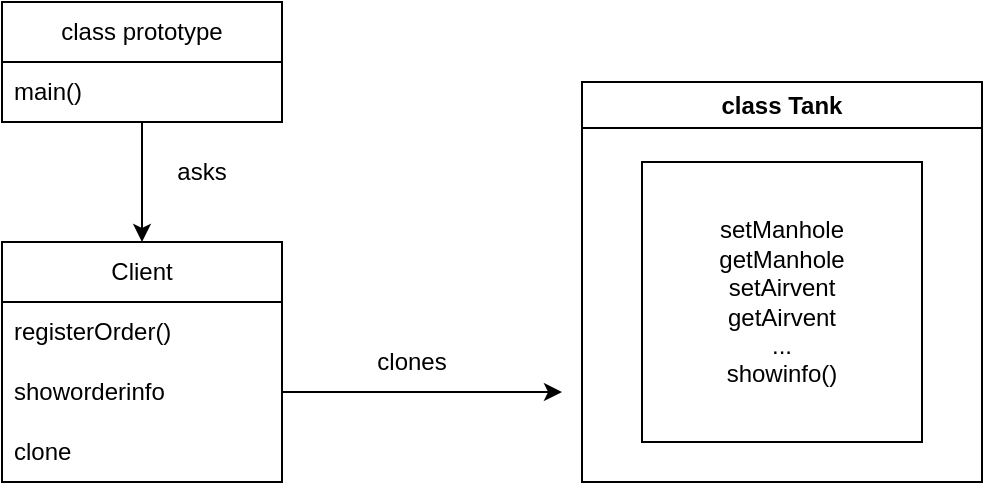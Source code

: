 <mxfile version="20.8.16" type="device"><diagram id="C5RBs43oDa-KdzZeNtuy" name="Page-1"><mxGraphModel dx="1290" dy="621" grid="1" gridSize="10" guides="1" tooltips="1" connect="1" arrows="1" fold="1" page="1" pageScale="1" pageWidth="827" pageHeight="1169" math="0" shadow="0"><root><mxCell id="WIyWlLk6GJQsqaUBKTNV-0"/><mxCell id="WIyWlLk6GJQsqaUBKTNV-1" parent="WIyWlLk6GJQsqaUBKTNV-0"/><mxCell id="ntMptEsrygB4PKgTtScA-1" value="class Tank" style="swimlane;whiteSpace=wrap;html=1;startSize=23;" vertex="1" parent="WIyWlLk6GJQsqaUBKTNV-1"><mxGeometry x="340" y="190" width="200" height="200" as="geometry"/></mxCell><mxCell id="ntMptEsrygB4PKgTtScA-2" value="setManhole&lt;br&gt;getManhole&lt;br&gt;setAirvent&lt;br&gt;getAirvent&lt;br&gt;...&lt;br&gt;showinfo()" style="whiteSpace=wrap;html=1;aspect=fixed;" vertex="1" parent="ntMptEsrygB4PKgTtScA-1"><mxGeometry x="30" y="40" width="140" height="140" as="geometry"/></mxCell><mxCell id="ntMptEsrygB4PKgTtScA-4" value="Client" style="swimlane;fontStyle=0;childLayout=stackLayout;horizontal=1;startSize=30;horizontalStack=0;resizeParent=1;resizeParentMax=0;resizeLast=0;collapsible=1;marginBottom=0;whiteSpace=wrap;html=1;" vertex="1" parent="WIyWlLk6GJQsqaUBKTNV-1"><mxGeometry x="50" y="270" width="140" height="120" as="geometry"/></mxCell><mxCell id="ntMptEsrygB4PKgTtScA-5" value="registerOrder()" style="text;strokeColor=none;fillColor=none;align=left;verticalAlign=middle;spacingLeft=4;spacingRight=4;overflow=hidden;points=[[0,0.5],[1,0.5]];portConstraint=eastwest;rotatable=0;whiteSpace=wrap;html=1;" vertex="1" parent="ntMptEsrygB4PKgTtScA-4"><mxGeometry y="30" width="140" height="30" as="geometry"/></mxCell><mxCell id="ntMptEsrygB4PKgTtScA-6" value="showorderinfo" style="text;strokeColor=none;fillColor=none;align=left;verticalAlign=middle;spacingLeft=4;spacingRight=4;overflow=hidden;points=[[0,0.5],[1,0.5]];portConstraint=eastwest;rotatable=0;whiteSpace=wrap;html=1;" vertex="1" parent="ntMptEsrygB4PKgTtScA-4"><mxGeometry y="60" width="140" height="30" as="geometry"/></mxCell><mxCell id="ntMptEsrygB4PKgTtScA-7" value="clone" style="text;strokeColor=none;fillColor=none;align=left;verticalAlign=middle;spacingLeft=4;spacingRight=4;overflow=hidden;points=[[0,0.5],[1,0.5]];portConstraint=eastwest;rotatable=0;whiteSpace=wrap;html=1;" vertex="1" parent="ntMptEsrygB4PKgTtScA-4"><mxGeometry y="90" width="140" height="30" as="geometry"/></mxCell><mxCell id="ntMptEsrygB4PKgTtScA-16" style="edgeStyle=orthogonalEdgeStyle;rounded=0;orthogonalLoop=1;jettySize=auto;html=1;entryX=0.5;entryY=0;entryDx=0;entryDy=0;" edge="1" parent="WIyWlLk6GJQsqaUBKTNV-1" source="ntMptEsrygB4PKgTtScA-9" target="ntMptEsrygB4PKgTtScA-4"><mxGeometry relative="1" as="geometry"/></mxCell><mxCell id="ntMptEsrygB4PKgTtScA-9" value="class prototype" style="swimlane;fontStyle=0;childLayout=stackLayout;horizontal=1;startSize=30;horizontalStack=0;resizeParent=1;resizeParentMax=0;resizeLast=0;collapsible=1;marginBottom=0;whiteSpace=wrap;html=1;" vertex="1" parent="WIyWlLk6GJQsqaUBKTNV-1"><mxGeometry x="50" y="150" width="140" height="60" as="geometry"/></mxCell><mxCell id="ntMptEsrygB4PKgTtScA-10" value="main()" style="text;strokeColor=none;fillColor=none;align=left;verticalAlign=middle;spacingLeft=4;spacingRight=4;overflow=hidden;points=[[0,0.5],[1,0.5]];portConstraint=eastwest;rotatable=0;whiteSpace=wrap;html=1;" vertex="1" parent="ntMptEsrygB4PKgTtScA-9"><mxGeometry y="30" width="140" height="30" as="geometry"/></mxCell><mxCell id="ntMptEsrygB4PKgTtScA-15" value="clones" style="text;html=1;strokeColor=none;fillColor=none;align=center;verticalAlign=middle;whiteSpace=wrap;rounded=0;" vertex="1" parent="WIyWlLk6GJQsqaUBKTNV-1"><mxGeometry x="220" y="310" width="70" height="40" as="geometry"/></mxCell><mxCell id="ntMptEsrygB4PKgTtScA-17" value="asks" style="text;html=1;strokeColor=none;fillColor=none;align=center;verticalAlign=middle;whiteSpace=wrap;rounded=0;" vertex="1" parent="WIyWlLk6GJQsqaUBKTNV-1"><mxGeometry x="120" y="220" width="60" height="30" as="geometry"/></mxCell><mxCell id="ntMptEsrygB4PKgTtScA-18" style="edgeStyle=orthogonalEdgeStyle;rounded=0;orthogonalLoop=1;jettySize=auto;html=1;" edge="1" parent="WIyWlLk6GJQsqaUBKTNV-1" source="ntMptEsrygB4PKgTtScA-6"><mxGeometry relative="1" as="geometry"><mxPoint x="330" y="345" as="targetPoint"/></mxGeometry></mxCell></root></mxGraphModel></diagram></mxfile>